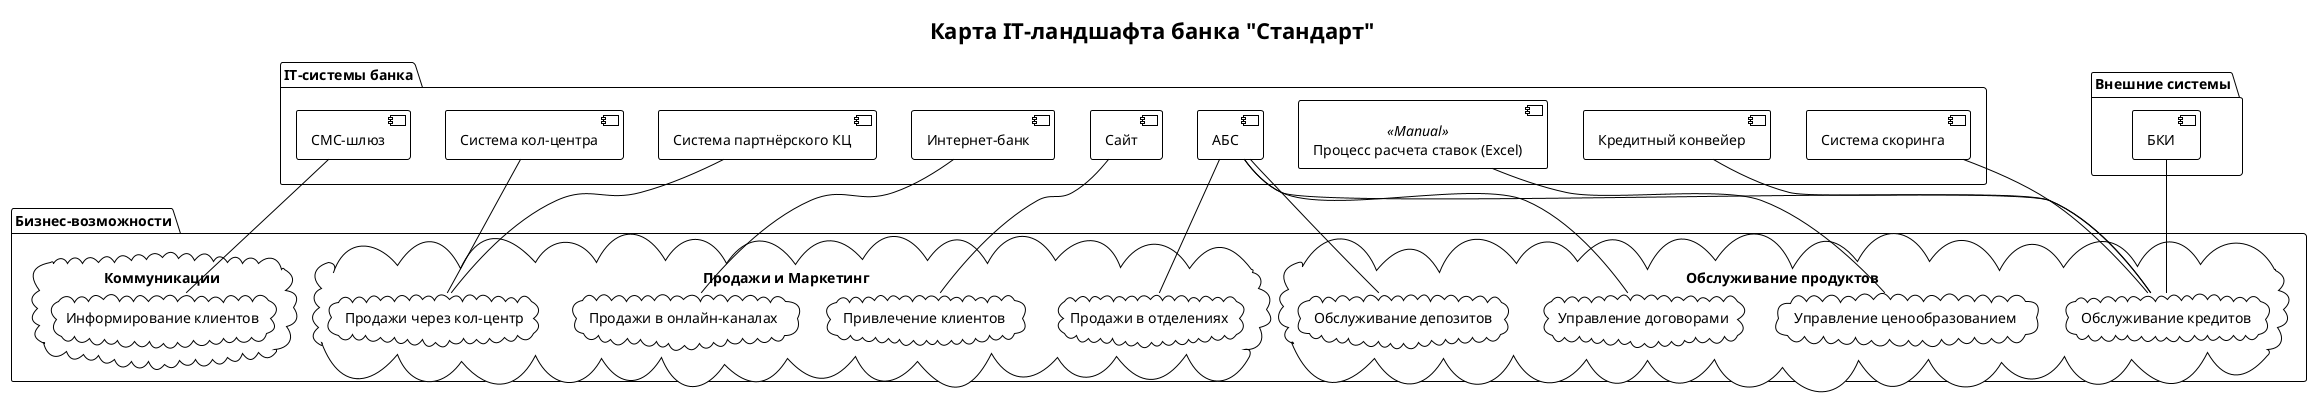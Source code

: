 @startuml
!theme plain
title Карта IT-ландшафта банка "Стандарт"

' Определяем бизнес-возможности (колонки)
package "Бизнес-возможности" {
  cloud "Продажи и Маркетинг" as SalesMarketing {
    cloud "Привлечение клиентов" as LeadGen
    cloud "Продажи в отделениях" as BranchSales
    cloud "Продажи в онлайн-каналах" as OnlineSales
    cloud "Продажи через кол-центр" as CCSales
  }
  cloud "Обслуживание продуктов" as ProductService {
    cloud "Управление ценообразованием" as PricingMgmt
    cloud "Обслуживание депозитов" as DepoService
    cloud "Обслуживание кредитов" as CreditService
    cloud "Управление договорами" as ContractMgmt
  }
  cloud "Коммуникации" as Communications {
      cloud "Информирование клиентов" as CustomerComms
  }
}

' Определяем IT-системы (строки)
package "IT-системы банка" {
    [Сайт] as Website
    [Интернет-банк] as IB
    [Система кол-центра] as CC_System
    [Система партнёрского КЦ] as Partner_CC_System
    [АБС] as ABS_System
    [Кредитный конвейер] as CreditConveyor
    [Система скоринга] as ScoringSystem
    [СМС-шлюз] as SMS_Gateway
    [Процесс расчета ставок (Excel)] as Manual_Rates <<Manual>>
}

package "Внешние системы" {
    [БКИ] as BKI
}


' Связи Систем и Возможностей
Website -- LeadGen
IB -- OnlineSales

CC_System -- CCSales
Partner_CC_System -- CCSales

ABS_System -- BranchSales
ABS_System -- DepoService
ABS_System -- CreditService
ABS_System -- ContractMgmt

CreditConveyor -- CreditService
ScoringSystem -- CreditService

Manual_Rates -- PricingMgmt

SMS_Gateway -- CustomerComms

BKI -- CreditService

@enduml